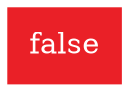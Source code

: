digraph G {

  id0 [label="false", shape=box, color="#ea2027", fontcolor="#ffffff", style=filled, fillcolor="#ea2027"]

}
